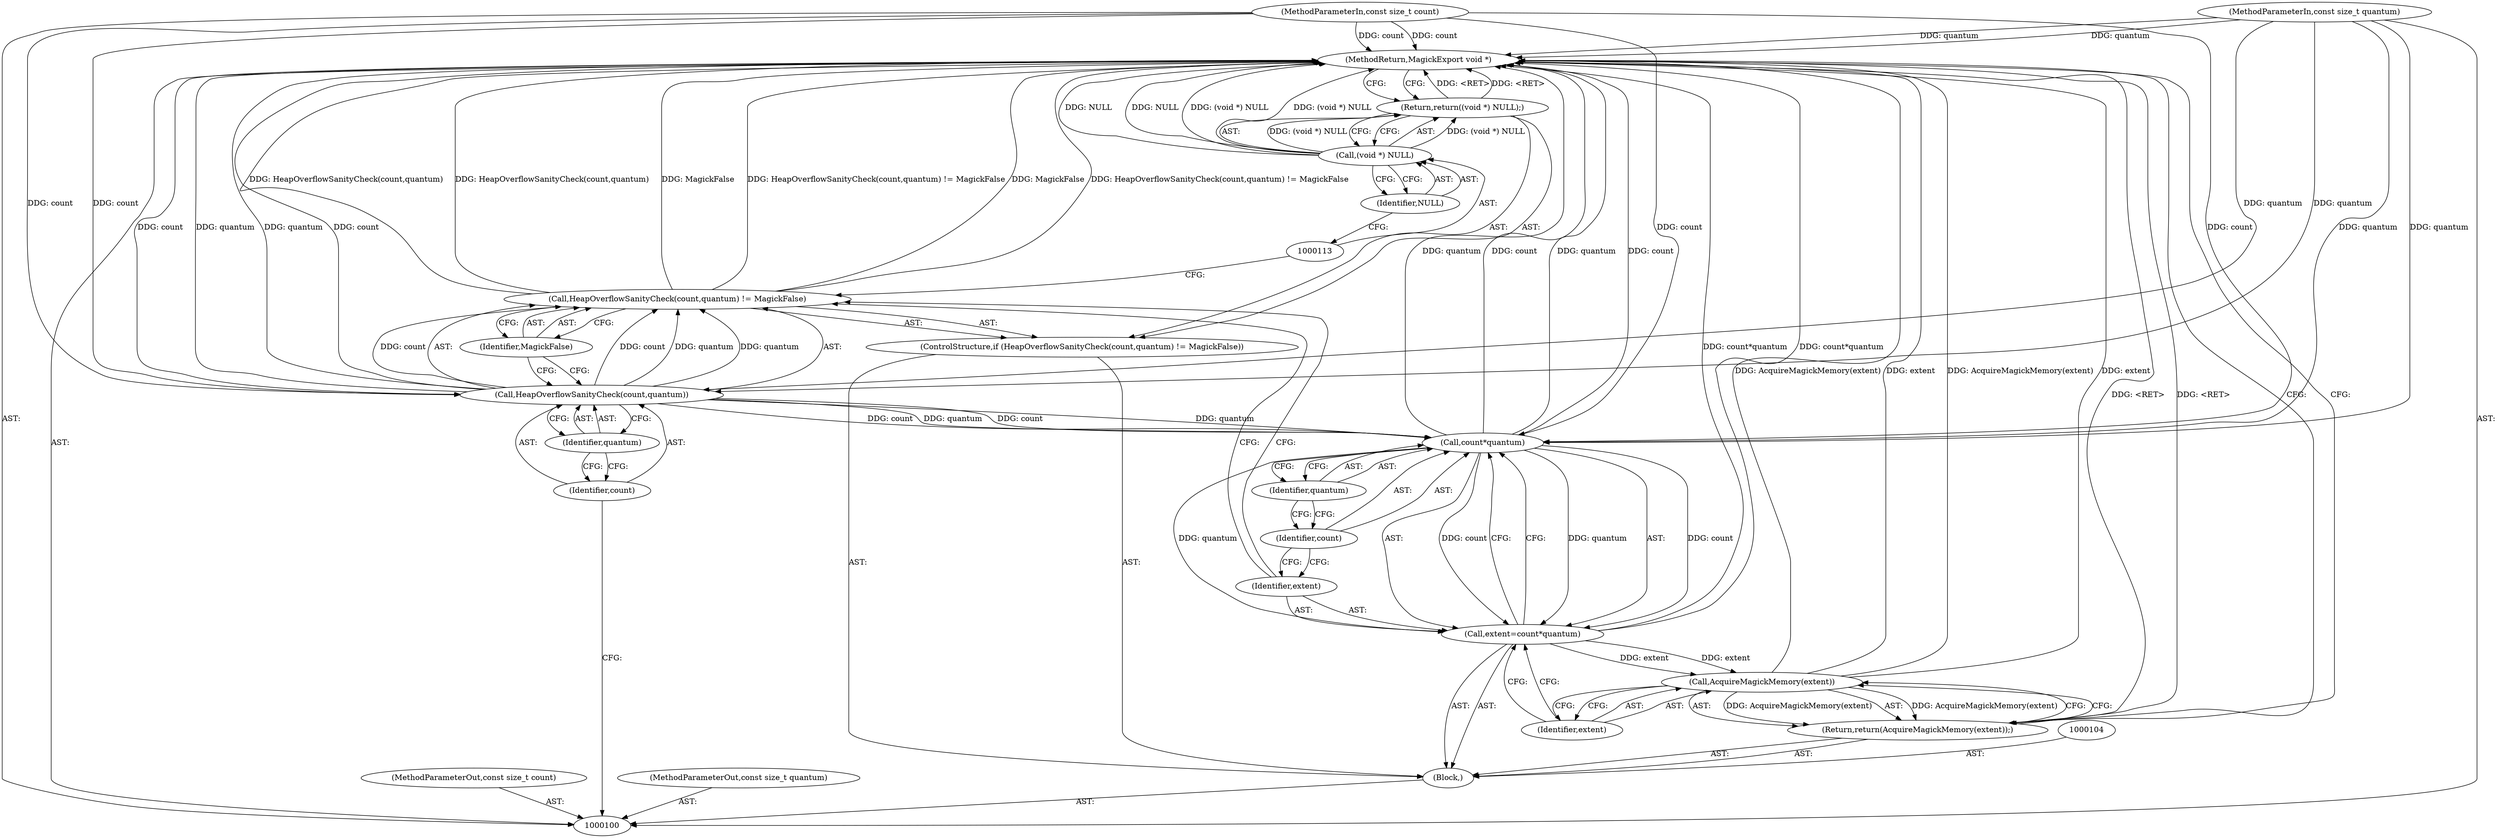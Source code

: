 digraph "0_ImageMagick_0474237508f39c4f783208123431815f1ededb76_4" {
"1000123" [label="(MethodReturn,MagickExport void *)"];
"1000101" [label="(MethodParameterIn,const size_t count)"];
"1000159" [label="(MethodParameterOut,const size_t count)"];
"1000102" [label="(MethodParameterIn,const size_t quantum)"];
"1000160" [label="(MethodParameterOut,const size_t quantum)"];
"1000103" [label="(Block,)"];
"1000105" [label="(ControlStructure,if (HeapOverflowSanityCheck(count,quantum) != MagickFalse))"];
"1000108" [label="(Identifier,count)"];
"1000109" [label="(Identifier,quantum)"];
"1000110" [label="(Identifier,MagickFalse)"];
"1000106" [label="(Call,HeapOverflowSanityCheck(count,quantum) != MagickFalse)"];
"1000107" [label="(Call,HeapOverflowSanityCheck(count,quantum))"];
"1000112" [label="(Call,(void *) NULL)"];
"1000114" [label="(Identifier,NULL)"];
"1000111" [label="(Return,return((void *) NULL);)"];
"1000117" [label="(Call,count*quantum)"];
"1000118" [label="(Identifier,count)"];
"1000119" [label="(Identifier,quantum)"];
"1000115" [label="(Call,extent=count*quantum)"];
"1000116" [label="(Identifier,extent)"];
"1000121" [label="(Call,AcquireMagickMemory(extent))"];
"1000120" [label="(Return,return(AcquireMagickMemory(extent));)"];
"1000122" [label="(Identifier,extent)"];
"1000123" -> "1000100"  [label="AST: "];
"1000123" -> "1000111"  [label="CFG: "];
"1000123" -> "1000120"  [label="CFG: "];
"1000111" -> "1000123"  [label="DDG: <RET>"];
"1000120" -> "1000123"  [label="DDG: <RET>"];
"1000115" -> "1000123"  [label="DDG: count*quantum"];
"1000107" -> "1000123"  [label="DDG: count"];
"1000107" -> "1000123"  [label="DDG: quantum"];
"1000106" -> "1000123"  [label="DDG: HeapOverflowSanityCheck(count,quantum)"];
"1000106" -> "1000123"  [label="DDG: MagickFalse"];
"1000106" -> "1000123"  [label="DDG: HeapOverflowSanityCheck(count,quantum) != MagickFalse"];
"1000112" -> "1000123"  [label="DDG: NULL"];
"1000112" -> "1000123"  [label="DDG: (void *) NULL"];
"1000117" -> "1000123"  [label="DDG: count"];
"1000117" -> "1000123"  [label="DDG: quantum"];
"1000121" -> "1000123"  [label="DDG: extent"];
"1000121" -> "1000123"  [label="DDG: AcquireMagickMemory(extent)"];
"1000102" -> "1000123"  [label="DDG: quantum"];
"1000101" -> "1000123"  [label="DDG: count"];
"1000101" -> "1000100"  [label="AST: "];
"1000101" -> "1000123"  [label="DDG: count"];
"1000101" -> "1000107"  [label="DDG: count"];
"1000101" -> "1000117"  [label="DDG: count"];
"1000159" -> "1000100"  [label="AST: "];
"1000102" -> "1000100"  [label="AST: "];
"1000102" -> "1000123"  [label="DDG: quantum"];
"1000102" -> "1000107"  [label="DDG: quantum"];
"1000102" -> "1000117"  [label="DDG: quantum"];
"1000160" -> "1000100"  [label="AST: "];
"1000103" -> "1000100"  [label="AST: "];
"1000104" -> "1000103"  [label="AST: "];
"1000105" -> "1000103"  [label="AST: "];
"1000115" -> "1000103"  [label="AST: "];
"1000120" -> "1000103"  [label="AST: "];
"1000105" -> "1000103"  [label="AST: "];
"1000106" -> "1000105"  [label="AST: "];
"1000111" -> "1000105"  [label="AST: "];
"1000108" -> "1000107"  [label="AST: "];
"1000108" -> "1000100"  [label="CFG: "];
"1000109" -> "1000108"  [label="CFG: "];
"1000109" -> "1000107"  [label="AST: "];
"1000109" -> "1000108"  [label="CFG: "];
"1000107" -> "1000109"  [label="CFG: "];
"1000110" -> "1000106"  [label="AST: "];
"1000110" -> "1000107"  [label="CFG: "];
"1000106" -> "1000110"  [label="CFG: "];
"1000106" -> "1000105"  [label="AST: "];
"1000106" -> "1000110"  [label="CFG: "];
"1000107" -> "1000106"  [label="AST: "];
"1000110" -> "1000106"  [label="AST: "];
"1000113" -> "1000106"  [label="CFG: "];
"1000116" -> "1000106"  [label="CFG: "];
"1000106" -> "1000123"  [label="DDG: HeapOverflowSanityCheck(count,quantum)"];
"1000106" -> "1000123"  [label="DDG: MagickFalse"];
"1000106" -> "1000123"  [label="DDG: HeapOverflowSanityCheck(count,quantum) != MagickFalse"];
"1000107" -> "1000106"  [label="DDG: count"];
"1000107" -> "1000106"  [label="DDG: quantum"];
"1000107" -> "1000106"  [label="AST: "];
"1000107" -> "1000109"  [label="CFG: "];
"1000108" -> "1000107"  [label="AST: "];
"1000109" -> "1000107"  [label="AST: "];
"1000110" -> "1000107"  [label="CFG: "];
"1000107" -> "1000123"  [label="DDG: count"];
"1000107" -> "1000123"  [label="DDG: quantum"];
"1000107" -> "1000106"  [label="DDG: count"];
"1000107" -> "1000106"  [label="DDG: quantum"];
"1000101" -> "1000107"  [label="DDG: count"];
"1000102" -> "1000107"  [label="DDG: quantum"];
"1000107" -> "1000117"  [label="DDG: count"];
"1000107" -> "1000117"  [label="DDG: quantum"];
"1000112" -> "1000111"  [label="AST: "];
"1000112" -> "1000114"  [label="CFG: "];
"1000113" -> "1000112"  [label="AST: "];
"1000114" -> "1000112"  [label="AST: "];
"1000111" -> "1000112"  [label="CFG: "];
"1000112" -> "1000123"  [label="DDG: NULL"];
"1000112" -> "1000123"  [label="DDG: (void *) NULL"];
"1000112" -> "1000111"  [label="DDG: (void *) NULL"];
"1000114" -> "1000112"  [label="AST: "];
"1000114" -> "1000113"  [label="CFG: "];
"1000112" -> "1000114"  [label="CFG: "];
"1000111" -> "1000105"  [label="AST: "];
"1000111" -> "1000112"  [label="CFG: "];
"1000112" -> "1000111"  [label="AST: "];
"1000123" -> "1000111"  [label="CFG: "];
"1000111" -> "1000123"  [label="DDG: <RET>"];
"1000112" -> "1000111"  [label="DDG: (void *) NULL"];
"1000117" -> "1000115"  [label="AST: "];
"1000117" -> "1000119"  [label="CFG: "];
"1000118" -> "1000117"  [label="AST: "];
"1000119" -> "1000117"  [label="AST: "];
"1000115" -> "1000117"  [label="CFG: "];
"1000117" -> "1000123"  [label="DDG: count"];
"1000117" -> "1000123"  [label="DDG: quantum"];
"1000117" -> "1000115"  [label="DDG: count"];
"1000117" -> "1000115"  [label="DDG: quantum"];
"1000107" -> "1000117"  [label="DDG: count"];
"1000107" -> "1000117"  [label="DDG: quantum"];
"1000101" -> "1000117"  [label="DDG: count"];
"1000102" -> "1000117"  [label="DDG: quantum"];
"1000118" -> "1000117"  [label="AST: "];
"1000118" -> "1000116"  [label="CFG: "];
"1000119" -> "1000118"  [label="CFG: "];
"1000119" -> "1000117"  [label="AST: "];
"1000119" -> "1000118"  [label="CFG: "];
"1000117" -> "1000119"  [label="CFG: "];
"1000115" -> "1000103"  [label="AST: "];
"1000115" -> "1000117"  [label="CFG: "];
"1000116" -> "1000115"  [label="AST: "];
"1000117" -> "1000115"  [label="AST: "];
"1000122" -> "1000115"  [label="CFG: "];
"1000115" -> "1000123"  [label="DDG: count*quantum"];
"1000117" -> "1000115"  [label="DDG: count"];
"1000117" -> "1000115"  [label="DDG: quantum"];
"1000115" -> "1000121"  [label="DDG: extent"];
"1000116" -> "1000115"  [label="AST: "];
"1000116" -> "1000106"  [label="CFG: "];
"1000118" -> "1000116"  [label="CFG: "];
"1000121" -> "1000120"  [label="AST: "];
"1000121" -> "1000122"  [label="CFG: "];
"1000122" -> "1000121"  [label="AST: "];
"1000120" -> "1000121"  [label="CFG: "];
"1000121" -> "1000123"  [label="DDG: extent"];
"1000121" -> "1000123"  [label="DDG: AcquireMagickMemory(extent)"];
"1000121" -> "1000120"  [label="DDG: AcquireMagickMemory(extent)"];
"1000115" -> "1000121"  [label="DDG: extent"];
"1000120" -> "1000103"  [label="AST: "];
"1000120" -> "1000121"  [label="CFG: "];
"1000121" -> "1000120"  [label="AST: "];
"1000123" -> "1000120"  [label="CFG: "];
"1000120" -> "1000123"  [label="DDG: <RET>"];
"1000121" -> "1000120"  [label="DDG: AcquireMagickMemory(extent)"];
"1000122" -> "1000121"  [label="AST: "];
"1000122" -> "1000115"  [label="CFG: "];
"1000121" -> "1000122"  [label="CFG: "];
}
